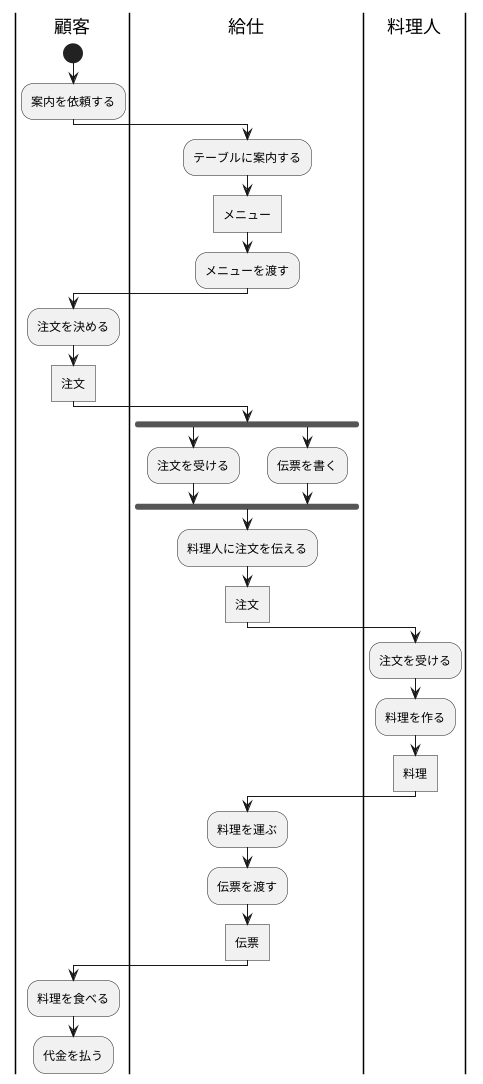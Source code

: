 @startuml 演習7-3_AC_レストランのアクティビティ図.pu
|顧客|
start
:案内を依頼する;
|給仕|
:テーブルに案内する;
:メニュー]
:メニューを渡す;
|顧客|
:注文を決める;
:注文]
|給仕|
fork 
:注文を受ける;
fork again
:伝票を書く;
end fork
:料理人に注文を伝える;
:注文]
|料理人|
:注文を受ける;
:料理を作る;
:料理]
|給仕|
:料理を運ぶ;
:伝票を渡す;
:伝票]
|顧客|
:料理を食べる;
:代金を払う;
@enduml